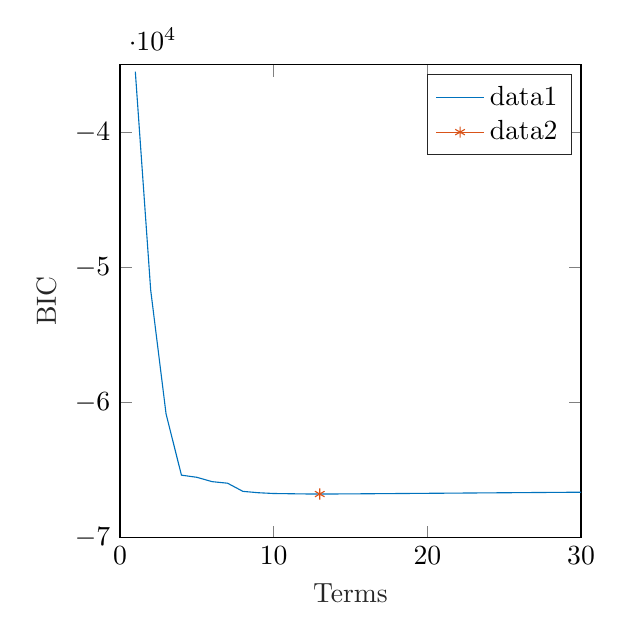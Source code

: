 % This file was created by matlab2tikz.
%
\definecolor{mycolor1}{rgb}{0.0,0.447,0.741}%
\definecolor{mycolor2}{rgb}{0.85,0.325,0.098}%
%
\begin{tikzpicture}

\begin{axis}[%
width=5.856cm,
height=6cm,
at={(0cm,0cm)},
scale only axis,
xmin=0,
xmax=30,
xlabel style={font=\color{white!15!black}},
xlabel={Terms},
ymin=-70000,
ymax=-35000,
ylabel style={font=\color{white!15!black}},
ylabel={BIC},
axis background/.style={fill=white},
legend style={legend cell align=left, align=left, draw=white!15!black}
]
\addplot [color=mycolor1]
  table[row sep=crcr]{%
1	-35496.364\\
2	-51678.648\\
3	-60848.366\\
4	-65391.921\\
5	-65550.652\\
6	-65873.735\\
7	-65988.108\\
8	-66592.126\\
9	-66693.775\\
10	-66751.532\\
11	-66767.011\\
12	-66783.633\\
13	-66788.979\\
14	-66785.519\\
15	-66778.858\\
16	-66770.636\\
17	-66762.001\\
18	-66754.304\\
19	-66745.915\\
20	-66737.291\\
21	-66729.256\\
22	-66720.568\\
24	-66703.39\\
25	-66695.56\\
27	-66678.907\\
28	-66670.872\\
29	-66662.654\\
30	-66654.25\\
};
\addlegendentry{data1}

\addplot [color=mycolor2, draw=none, mark=asterisk, mark options={solid, mycolor2}]
  table[row sep=crcr]{%
13	-66788.979\\
};
\addlegendentry{data2}

\end{axis}
\end{tikzpicture}%